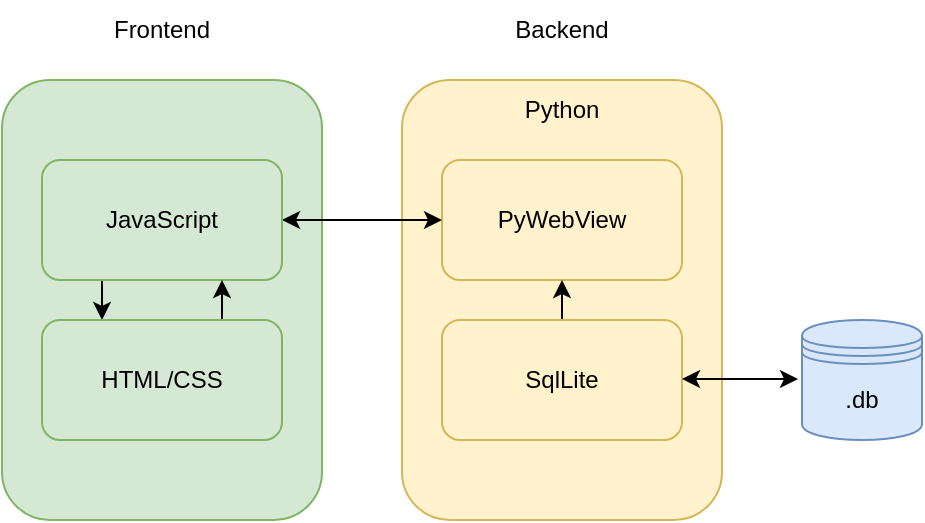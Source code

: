 <mxfile version="26.0.9">
  <diagram name="Page-1" id="QYzTqM6quGFddyWdLWOI">
    <mxGraphModel dx="615" dy="466" grid="1" gridSize="10" guides="1" tooltips="1" connect="1" arrows="1" fold="1" page="1" pageScale="1" pageWidth="850" pageHeight="1100" math="0" shadow="0">
      <root>
        <mxCell id="0" />
        <mxCell id="1" parent="0" />
        <mxCell id="IF50Cef1mk1ZscaeDlUT-1" value=".db" style="shape=datastore;whiteSpace=wrap;html=1;fillColor=#dae8fc;strokeColor=#6c8ebf;" vertex="1" parent="1">
          <mxGeometry x="560" y="320" width="60" height="60" as="geometry" />
        </mxCell>
        <mxCell id="IF50Cef1mk1ZscaeDlUT-2" value="" style="rounded=1;whiteSpace=wrap;html=1;fillColor=#fff2cc;strokeColor=#d6b656;" vertex="1" parent="1">
          <mxGeometry x="360" y="200" width="160" height="220" as="geometry" />
        </mxCell>
        <mxCell id="IF50Cef1mk1ZscaeDlUT-3" value="" style="rounded=1;whiteSpace=wrap;html=1;fillColor=#d5e8d4;strokeColor=#82b366;" vertex="1" parent="1">
          <mxGeometry x="160" y="200" width="160" height="220" as="geometry" />
        </mxCell>
        <mxCell id="IF50Cef1mk1ZscaeDlUT-4" value="PyWebView" style="rounded=1;whiteSpace=wrap;html=1;fillColor=#fff2cc;strokeColor=#d6b656;" vertex="1" parent="1">
          <mxGeometry x="380" y="240" width="120" height="60" as="geometry" />
        </mxCell>
        <mxCell id="IF50Cef1mk1ZscaeDlUT-21" style="edgeStyle=orthogonalEdgeStyle;rounded=0;orthogonalLoop=1;jettySize=auto;html=1;exitX=0.5;exitY=0;exitDx=0;exitDy=0;entryX=0.5;entryY=1;entryDx=0;entryDy=0;" edge="1" parent="1" source="IF50Cef1mk1ZscaeDlUT-5" target="IF50Cef1mk1ZscaeDlUT-4">
          <mxGeometry relative="1" as="geometry" />
        </mxCell>
        <mxCell id="IF50Cef1mk1ZscaeDlUT-5" value="SqlLite" style="rounded=1;whiteSpace=wrap;html=1;fillColor=#fff2cc;strokeColor=#d6b656;" vertex="1" parent="1">
          <mxGeometry x="380" y="320" width="120" height="60" as="geometry" />
        </mxCell>
        <mxCell id="IF50Cef1mk1ZscaeDlUT-10" value="" style="endArrow=classic;startArrow=classic;html=1;rounded=0;" edge="1" parent="1" source="IF50Cef1mk1ZscaeDlUT-16">
          <mxGeometry width="50" height="50" relative="1" as="geometry">
            <mxPoint x="330" y="320" as="sourcePoint" />
            <mxPoint x="380" y="270" as="targetPoint" />
          </mxGeometry>
        </mxCell>
        <mxCell id="IF50Cef1mk1ZscaeDlUT-11" value="" style="endArrow=classic;startArrow=classic;html=1;rounded=0;exitX=1.013;exitY=0.318;exitDx=0;exitDy=0;exitPerimeter=0;" edge="1" parent="1">
          <mxGeometry width="50" height="50" relative="1" as="geometry">
            <mxPoint x="500" y="349.5" as="sourcePoint" />
            <mxPoint x="558" y="349.5" as="targetPoint" />
          </mxGeometry>
        </mxCell>
        <mxCell id="IF50Cef1mk1ZscaeDlUT-12" value="Backend" style="text;html=1;align=center;verticalAlign=middle;whiteSpace=wrap;rounded=0;" vertex="1" parent="1">
          <mxGeometry x="410" y="160" width="60" height="30" as="geometry" />
        </mxCell>
        <mxCell id="IF50Cef1mk1ZscaeDlUT-13" value="Frontend" style="text;html=1;align=center;verticalAlign=middle;whiteSpace=wrap;rounded=0;" vertex="1" parent="1">
          <mxGeometry x="210" y="160" width="60" height="30" as="geometry" />
        </mxCell>
        <mxCell id="IF50Cef1mk1ZscaeDlUT-14" value="Python" style="text;html=1;align=center;verticalAlign=middle;whiteSpace=wrap;rounded=0;" vertex="1" parent="1">
          <mxGeometry x="410" y="200" width="60" height="30" as="geometry" />
        </mxCell>
        <mxCell id="IF50Cef1mk1ZscaeDlUT-23" style="edgeStyle=orthogonalEdgeStyle;rounded=0;orthogonalLoop=1;jettySize=auto;html=1;exitX=0.25;exitY=1;exitDx=0;exitDy=0;entryX=0.25;entryY=0;entryDx=0;entryDy=0;" edge="1" parent="1" source="IF50Cef1mk1ZscaeDlUT-16" target="IF50Cef1mk1ZscaeDlUT-18">
          <mxGeometry relative="1" as="geometry" />
        </mxCell>
        <mxCell id="IF50Cef1mk1ZscaeDlUT-16" value="JavaScript" style="rounded=1;whiteSpace=wrap;html=1;fillColor=#d5e8d4;strokeColor=#82b366;" vertex="1" parent="1">
          <mxGeometry x="180" y="240" width="120" height="60" as="geometry" />
        </mxCell>
        <mxCell id="IF50Cef1mk1ZscaeDlUT-24" style="edgeStyle=orthogonalEdgeStyle;rounded=0;orthogonalLoop=1;jettySize=auto;html=1;exitX=0.75;exitY=0;exitDx=0;exitDy=0;entryX=0.75;entryY=1;entryDx=0;entryDy=0;" edge="1" parent="1" source="IF50Cef1mk1ZscaeDlUT-18" target="IF50Cef1mk1ZscaeDlUT-16">
          <mxGeometry relative="1" as="geometry" />
        </mxCell>
        <mxCell id="IF50Cef1mk1ZscaeDlUT-18" value="HTML/CSS" style="rounded=1;whiteSpace=wrap;html=1;fillColor=#d5e8d4;strokeColor=#82b366;" vertex="1" parent="1">
          <mxGeometry x="180" y="320" width="120" height="60" as="geometry" />
        </mxCell>
      </root>
    </mxGraphModel>
  </diagram>
</mxfile>
